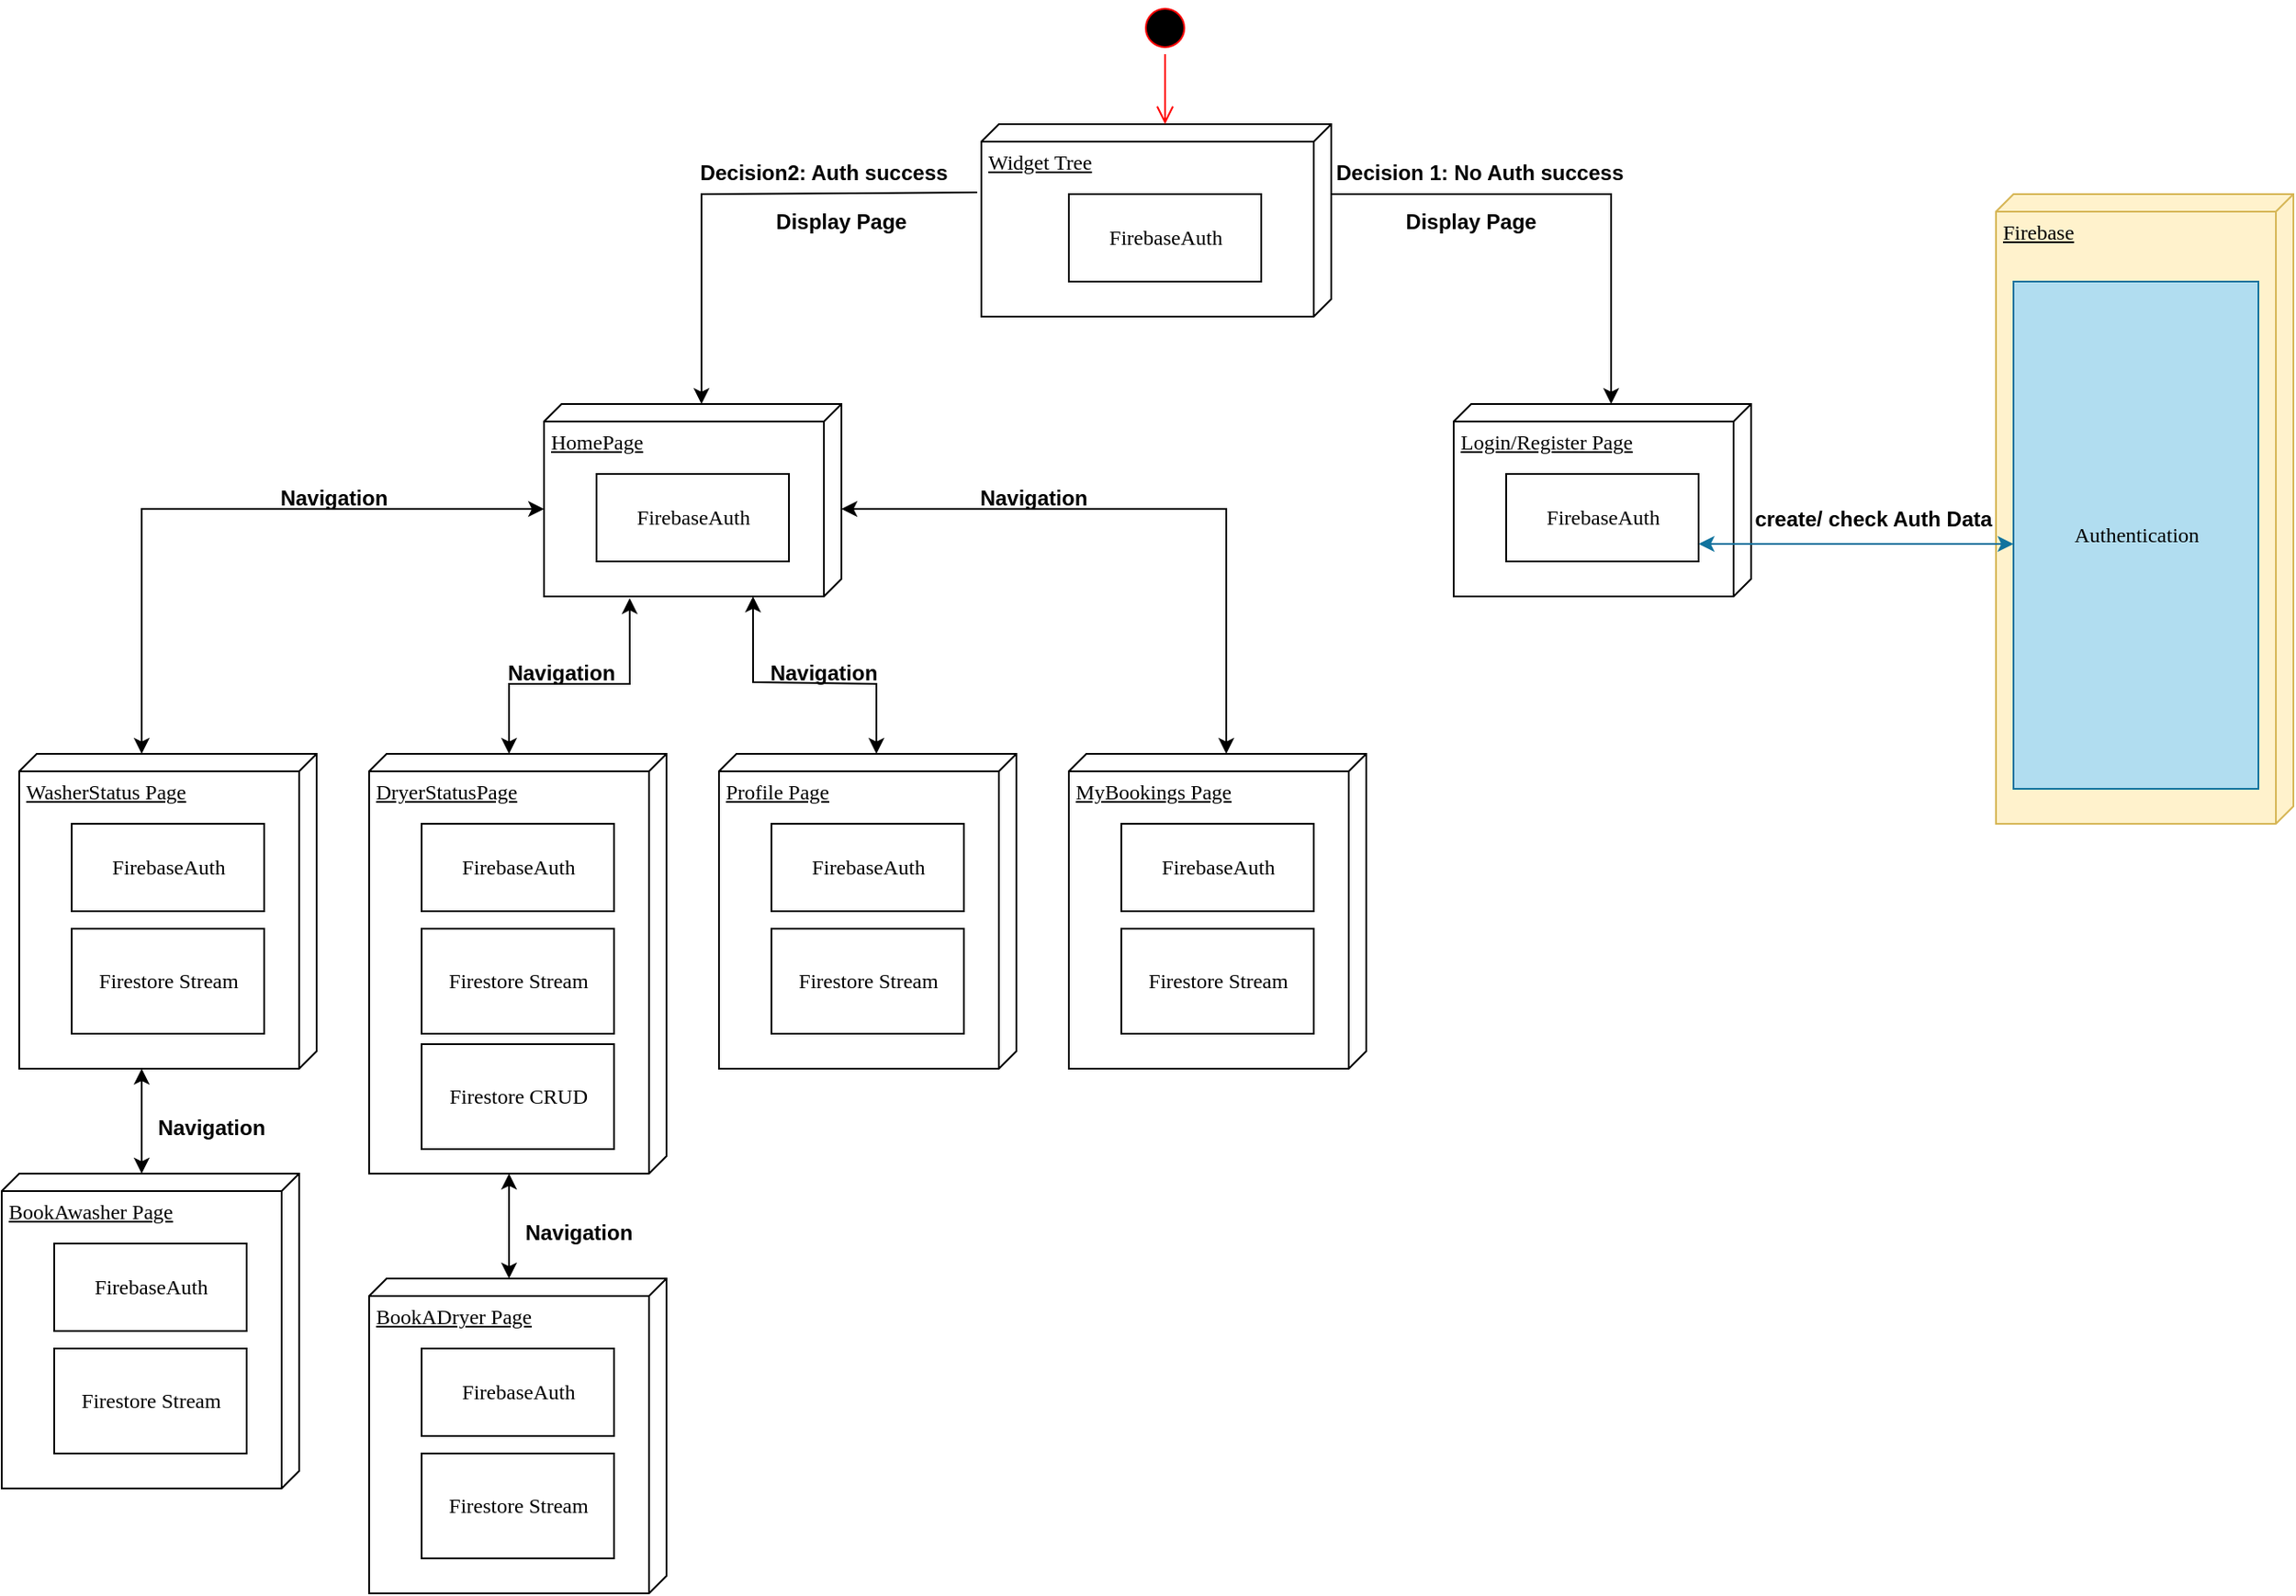 <mxfile version="20.7.4" type="github">
  <diagram name="Page-1" id="5f0bae14-7c28-e335-631c-24af17079c00">
    <mxGraphModel dx="2493" dy="766" grid="1" gridSize="10" guides="1" tooltips="1" connect="1" arrows="1" fold="1" page="1" pageScale="1" pageWidth="1100" pageHeight="850" background="none" math="0" shadow="0">
      <root>
        <mxCell id="0" />
        <mxCell id="1" parent="0" />
        <mxCell id="39150e848f15840c-1" value="Login/Register Page" style="verticalAlign=top;align=left;spacingTop=8;spacingLeft=2;spacingRight=12;shape=cube;size=10;direction=south;fontStyle=4;html=1;rounded=0;shadow=0;comic=0;labelBackgroundColor=none;strokeWidth=1;fontFamily=Verdana;fontSize=12" parent="1" vertex="1">
          <mxGeometry x="550" y="240" width="170" height="110" as="geometry" />
        </mxCell>
        <mxCell id="39150e848f15840c-4" value="FirebaseAuth&lt;br&gt;" style="html=1;rounded=0;shadow=0;comic=0;labelBackgroundColor=none;strokeWidth=1;fontFamily=Verdana;fontSize=12;align=center;" parent="1" vertex="1">
          <mxGeometry x="580" y="280" width="110" height="50" as="geometry" />
        </mxCell>
        <mxCell id="Q51dEumf5WNtY2Y9RzkK-1" value="HomePage" style="verticalAlign=top;align=left;spacingTop=8;spacingLeft=2;spacingRight=12;shape=cube;size=10;direction=south;fontStyle=4;html=1;rounded=0;shadow=0;comic=0;labelBackgroundColor=none;strokeWidth=1;fontFamily=Verdana;fontSize=12" vertex="1" parent="1">
          <mxGeometry x="30" y="240" width="170" height="110" as="geometry" />
        </mxCell>
        <mxCell id="Q51dEumf5WNtY2Y9RzkK-2" value="FirebaseAuth" style="html=1;rounded=0;shadow=0;comic=0;labelBackgroundColor=none;strokeWidth=1;fontFamily=Verdana;fontSize=12;align=center;" vertex="1" parent="1">
          <mxGeometry x="60" y="280" width="110" height="50" as="geometry" />
        </mxCell>
        <mxCell id="Q51dEumf5WNtY2Y9RzkK-3" value="Widget Tree" style="verticalAlign=top;align=left;spacingTop=8;spacingLeft=2;spacingRight=12;shape=cube;size=10;direction=south;fontStyle=4;html=1;rounded=0;shadow=0;comic=0;labelBackgroundColor=none;strokeWidth=1;fontFamily=Verdana;fontSize=12" vertex="1" parent="1">
          <mxGeometry x="280" y="80" width="200" height="110" as="geometry" />
        </mxCell>
        <mxCell id="Q51dEumf5WNtY2Y9RzkK-4" value="FirebaseAuth&lt;br&gt;" style="html=1;rounded=0;shadow=0;comic=0;labelBackgroundColor=none;strokeWidth=1;fontFamily=Verdana;fontSize=12;align=center;" vertex="1" parent="1">
          <mxGeometry x="330" y="120" width="110" height="50" as="geometry" />
        </mxCell>
        <mxCell id="Q51dEumf5WNtY2Y9RzkK-5" value="" style="ellipse;html=1;shape=startState;fillColor=#000000;strokeColor=#ff0000;" vertex="1" parent="1">
          <mxGeometry x="370" y="10" width="30" height="30" as="geometry" />
        </mxCell>
        <mxCell id="Q51dEumf5WNtY2Y9RzkK-6" value="" style="edgeStyle=orthogonalEdgeStyle;html=1;verticalAlign=bottom;endArrow=open;endSize=8;strokeColor=#ff0000;rounded=0;" edge="1" source="Q51dEumf5WNtY2Y9RzkK-5" parent="1">
          <mxGeometry relative="1" as="geometry">
            <mxPoint x="385" y="80" as="targetPoint" />
          </mxGeometry>
        </mxCell>
        <mxCell id="Q51dEumf5WNtY2Y9RzkK-7" value="Firebase" style="verticalAlign=top;align=left;spacingTop=8;spacingLeft=2;spacingRight=12;shape=cube;size=10;direction=south;fontStyle=4;html=1;rounded=0;shadow=0;comic=0;labelBackgroundColor=none;strokeWidth=1;fontFamily=Verdana;fontSize=12;fillColor=#fff2cc;strokeColor=#d6b656;" vertex="1" parent="1">
          <mxGeometry x="860" y="120" width="170" height="360" as="geometry" />
        </mxCell>
        <mxCell id="Q51dEumf5WNtY2Y9RzkK-9" value="Authentication" style="html=1;rounded=0;shadow=0;comic=0;labelBackgroundColor=none;strokeWidth=1;fontFamily=Verdana;fontSize=12;align=center;fillColor=#b1ddf0;strokeColor=#10739e;" vertex="1" parent="1">
          <mxGeometry x="870" y="170" width="140" height="290" as="geometry" />
        </mxCell>
        <mxCell id="Q51dEumf5WNtY2Y9RzkK-10" value="" style="endArrow=classic;html=1;rounded=0;" edge="1" parent="1">
          <mxGeometry width="50" height="50" relative="1" as="geometry">
            <mxPoint x="480" y="120" as="sourcePoint" />
            <mxPoint x="640" y="240" as="targetPoint" />
            <Array as="points">
              <mxPoint x="640" y="120" />
            </Array>
          </mxGeometry>
        </mxCell>
        <mxCell id="Q51dEumf5WNtY2Y9RzkK-13" value="Decision 1: No Auth success" style="text;align=center;fontStyle=1;verticalAlign=middle;spacingLeft=3;spacingRight=3;strokeColor=none;rotatable=0;points=[[0,0.5],[1,0.5]];portConstraint=eastwest;" vertex="1" parent="1">
          <mxGeometry x="490" y="94" width="150" height="26" as="geometry" />
        </mxCell>
        <mxCell id="Q51dEumf5WNtY2Y9RzkK-16" value="" style="endArrow=classic;html=1;rounded=0;exitX=0.355;exitY=1.012;exitDx=0;exitDy=0;exitPerimeter=0;" edge="1" parent="1" source="Q51dEumf5WNtY2Y9RzkK-3">
          <mxGeometry x="-1" y="-261" width="50" height="50" relative="1" as="geometry">
            <mxPoint x="80" y="200" as="sourcePoint" />
            <mxPoint x="120" y="240" as="targetPoint" />
            <Array as="points">
              <mxPoint x="120" y="120" />
            </Array>
            <mxPoint x="-260" y="-240" as="offset" />
          </mxGeometry>
        </mxCell>
        <mxCell id="Q51dEumf5WNtY2Y9RzkK-17" value="Decision2: Auth success" style="text;align=center;fontStyle=1;verticalAlign=middle;spacingLeft=3;spacingRight=3;strokeColor=none;rotatable=0;points=[[0,0.5],[1,0.5]];portConstraint=eastwest;" vertex="1" parent="1">
          <mxGeometry x="120" y="94" width="140" height="26" as="geometry" />
        </mxCell>
        <mxCell id="Q51dEumf5WNtY2Y9RzkK-19" value="" style="endArrow=classic;startArrow=classic;html=1;rounded=0;fillColor=#b1ddf0;strokeColor=#10739e;" edge="1" parent="1">
          <mxGeometry width="50" height="50" relative="1" as="geometry">
            <mxPoint x="690" y="320" as="sourcePoint" />
            <mxPoint x="870" y="320" as="targetPoint" />
          </mxGeometry>
        </mxCell>
        <mxCell id="Q51dEumf5WNtY2Y9RzkK-20" value="create/ check Auth Data" style="text;align=center;fontStyle=1;verticalAlign=middle;spacingLeft=3;spacingRight=3;strokeColor=none;rotatable=0;points=[[0,0.5],[1,0.5]];portConstraint=eastwest;" vertex="1" parent="1">
          <mxGeometry x="730" y="292" width="120" height="26" as="geometry" />
        </mxCell>
        <mxCell id="Q51dEumf5WNtY2Y9RzkK-21" value="Display Page" style="text;align=center;fontStyle=1;verticalAlign=middle;spacingLeft=3;spacingRight=3;strokeColor=none;rotatable=0;points=[[0,0.5],[1,0.5]];portConstraint=eastwest;" vertex="1" parent="1">
          <mxGeometry x="480" y="122" width="160" height="26" as="geometry" />
        </mxCell>
        <mxCell id="Q51dEumf5WNtY2Y9RzkK-22" value="Display Page" style="text;align=center;fontStyle=1;verticalAlign=middle;spacingLeft=3;spacingRight=3;strokeColor=none;rotatable=0;points=[[0,0.5],[1,0.5]];portConstraint=eastwest;" vertex="1" parent="1">
          <mxGeometry x="120" y="122" width="160" height="26" as="geometry" />
        </mxCell>
        <mxCell id="Q51dEumf5WNtY2Y9RzkK-23" value="WasherStatus Page" style="verticalAlign=top;align=left;spacingTop=8;spacingLeft=2;spacingRight=12;shape=cube;size=10;direction=south;fontStyle=4;html=1;rounded=0;shadow=0;comic=0;labelBackgroundColor=none;strokeWidth=1;fontFamily=Verdana;fontSize=12" vertex="1" parent="1">
          <mxGeometry x="-270" y="440" width="170" height="180" as="geometry" />
        </mxCell>
        <mxCell id="Q51dEumf5WNtY2Y9RzkK-24" value="FirebaseAuth" style="html=1;rounded=0;shadow=0;comic=0;labelBackgroundColor=none;strokeWidth=1;fontFamily=Verdana;fontSize=12;align=center;" vertex="1" parent="1">
          <mxGeometry x="-240" y="480" width="110" height="50" as="geometry" />
        </mxCell>
        <mxCell id="Q51dEumf5WNtY2Y9RzkK-25" value="DryerStatusPage" style="verticalAlign=top;align=left;spacingTop=8;spacingLeft=2;spacingRight=12;shape=cube;size=10;direction=south;fontStyle=4;html=1;rounded=0;shadow=0;comic=0;labelBackgroundColor=none;strokeWidth=1;fontFamily=Verdana;fontSize=12" vertex="1" parent="1">
          <mxGeometry x="-70" y="440" width="170" height="240" as="geometry" />
        </mxCell>
        <mxCell id="Q51dEumf5WNtY2Y9RzkK-26" value="FirebaseAuth" style="html=1;rounded=0;shadow=0;comic=0;labelBackgroundColor=none;strokeWidth=1;fontFamily=Verdana;fontSize=12;align=center;" vertex="1" parent="1">
          <mxGeometry x="-40" y="480" width="110" height="50" as="geometry" />
        </mxCell>
        <mxCell id="Q51dEumf5WNtY2Y9RzkK-27" value="Profile Page" style="verticalAlign=top;align=left;spacingTop=8;spacingLeft=2;spacingRight=12;shape=cube;size=10;direction=south;fontStyle=4;html=1;rounded=0;shadow=0;comic=0;labelBackgroundColor=none;strokeWidth=1;fontFamily=Verdana;fontSize=12" vertex="1" parent="1">
          <mxGeometry x="130" y="440" width="170" height="180" as="geometry" />
        </mxCell>
        <mxCell id="Q51dEumf5WNtY2Y9RzkK-28" value="FirebaseAuth" style="html=1;rounded=0;shadow=0;comic=0;labelBackgroundColor=none;strokeWidth=1;fontFamily=Verdana;fontSize=12;align=center;" vertex="1" parent="1">
          <mxGeometry x="160" y="480" width="110" height="50" as="geometry" />
        </mxCell>
        <mxCell id="Q51dEumf5WNtY2Y9RzkK-29" value="MyBookings Page" style="verticalAlign=top;align=left;spacingTop=8;spacingLeft=2;spacingRight=12;shape=cube;size=10;direction=south;fontStyle=4;html=1;rounded=0;shadow=0;comic=0;labelBackgroundColor=none;strokeWidth=1;fontFamily=Verdana;fontSize=12" vertex="1" parent="1">
          <mxGeometry x="330" y="440" width="170" height="180" as="geometry" />
        </mxCell>
        <mxCell id="Q51dEumf5WNtY2Y9RzkK-30" value="FirebaseAuth" style="html=1;rounded=0;shadow=0;comic=0;labelBackgroundColor=none;strokeWidth=1;fontFamily=Verdana;fontSize=12;align=center;" vertex="1" parent="1">
          <mxGeometry x="360" y="480" width="110" height="50" as="geometry" />
        </mxCell>
        <mxCell id="Q51dEumf5WNtY2Y9RzkK-32" value="" style="endArrow=classic;startArrow=classic;html=1;rounded=0;entryX=0;entryY=0;entryDx=60;entryDy=170;entryPerimeter=0;" edge="1" parent="1" target="Q51dEumf5WNtY2Y9RzkK-1">
          <mxGeometry width="50" height="50" relative="1" as="geometry">
            <mxPoint x="-200" y="440" as="sourcePoint" />
            <mxPoint x="-150" y="390" as="targetPoint" />
            <Array as="points">
              <mxPoint x="-200" y="300" />
            </Array>
          </mxGeometry>
        </mxCell>
        <mxCell id="Q51dEumf5WNtY2Y9RzkK-33" value="" style="endArrow=classic;startArrow=classic;html=1;rounded=0;exitX=0;exitY=0;exitDx=0;exitDy=80;exitPerimeter=0;" edge="1" parent="1" source="Q51dEumf5WNtY2Y9RzkK-29">
          <mxGeometry width="50" height="50" relative="1" as="geometry">
            <mxPoint x="490" y="760" as="sourcePoint" />
            <mxPoint x="200" y="300" as="targetPoint" />
            <Array as="points">
              <mxPoint x="420" y="300" />
            </Array>
          </mxGeometry>
        </mxCell>
        <mxCell id="Q51dEumf5WNtY2Y9RzkK-35" value="" style="endArrow=classic;startArrow=classic;html=1;rounded=0;entryX=1.009;entryY=0.712;entryDx=0;entryDy=0;entryPerimeter=0;" edge="1" parent="1" target="Q51dEumf5WNtY2Y9RzkK-1">
          <mxGeometry width="50" height="50" relative="1" as="geometry">
            <mxPoint x="10" y="440" as="sourcePoint" />
            <mxPoint x="10" y="340" as="targetPoint" />
            <Array as="points">
              <mxPoint x="10" y="400" />
              <mxPoint x="79" y="400" />
            </Array>
          </mxGeometry>
        </mxCell>
        <mxCell id="Q51dEumf5WNtY2Y9RzkK-36" value="" style="endArrow=classic;startArrow=classic;html=1;rounded=0;entryX=1.009;entryY=0.712;entryDx=0;entryDy=0;entryPerimeter=0;exitX=0;exitY=0;exitDx=0;exitDy=80;exitPerimeter=0;" edge="1" parent="1" source="Q51dEumf5WNtY2Y9RzkK-27">
          <mxGeometry width="50" height="50" relative="1" as="geometry">
            <mxPoint x="80.5" y="439.01" as="sourcePoint" />
            <mxPoint x="149.46" y="350.0" as="targetPoint" />
            <Array as="points">
              <mxPoint x="220" y="400" />
              <mxPoint x="149.5" y="399.01" />
            </Array>
          </mxGeometry>
        </mxCell>
        <mxCell id="Q51dEumf5WNtY2Y9RzkK-37" value="Navigation" style="text;align=center;fontStyle=1;verticalAlign=middle;spacingLeft=3;spacingRight=3;strokeColor=none;rotatable=0;points=[[0,0.5],[1,0.5]];portConstraint=eastwest;" vertex="1" parent="1">
          <mxGeometry x="-40" y="380" width="160" height="26" as="geometry" />
        </mxCell>
        <mxCell id="Q51dEumf5WNtY2Y9RzkK-38" value="Navigation" style="text;align=center;fontStyle=1;verticalAlign=middle;spacingLeft=3;spacingRight=3;strokeColor=none;rotatable=0;points=[[0,0.5],[1,0.5]];portConstraint=eastwest;" vertex="1" parent="1">
          <mxGeometry x="110" y="380" width="160" height="26" as="geometry" />
        </mxCell>
        <mxCell id="Q51dEumf5WNtY2Y9RzkK-39" value="Navigation" style="text;align=center;fontStyle=1;verticalAlign=middle;spacingLeft=3;spacingRight=3;strokeColor=none;rotatable=0;points=[[0,0.5],[1,0.5]];portConstraint=eastwest;" vertex="1" parent="1">
          <mxGeometry x="-170" y="280" width="160" height="26" as="geometry" />
        </mxCell>
        <mxCell id="Q51dEumf5WNtY2Y9RzkK-40" value="Navigation" style="text;align=center;fontStyle=1;verticalAlign=middle;spacingLeft=3;spacingRight=3;strokeColor=none;rotatable=0;points=[[0,0.5],[1,0.5]];portConstraint=eastwest;" vertex="1" parent="1">
          <mxGeometry x="230" y="280" width="160" height="26" as="geometry" />
        </mxCell>
        <mxCell id="Q51dEumf5WNtY2Y9RzkK-41" value="Firestore Stream&lt;br&gt;" style="html=1;rounded=0;shadow=0;comic=0;labelBackgroundColor=none;strokeWidth=1;fontFamily=Verdana;fontSize=12;align=center;" vertex="1" parent="1">
          <mxGeometry x="360" y="540" width="110" height="60" as="geometry" />
        </mxCell>
        <mxCell id="Q51dEumf5WNtY2Y9RzkK-79" value="Firestore Stream&lt;br&gt;" style="html=1;rounded=0;shadow=0;comic=0;labelBackgroundColor=none;strokeWidth=1;fontFamily=Verdana;fontSize=12;align=center;" vertex="1" parent="1">
          <mxGeometry x="160" y="540" width="110" height="60" as="geometry" />
        </mxCell>
        <mxCell id="Q51dEumf5WNtY2Y9RzkK-80" value="Firestore Stream&lt;br&gt;" style="html=1;rounded=0;shadow=0;comic=0;labelBackgroundColor=none;strokeWidth=1;fontFamily=Verdana;fontSize=12;align=center;" vertex="1" parent="1">
          <mxGeometry x="-40" y="540" width="110" height="60" as="geometry" />
        </mxCell>
        <mxCell id="Q51dEumf5WNtY2Y9RzkK-81" value="Firestore Stream&lt;br&gt;" style="html=1;rounded=0;shadow=0;comic=0;labelBackgroundColor=none;strokeWidth=1;fontFamily=Verdana;fontSize=12;align=center;" vertex="1" parent="1">
          <mxGeometry x="-240" y="540" width="110" height="60" as="geometry" />
        </mxCell>
        <mxCell id="Q51dEumf5WNtY2Y9RzkK-83" value="" style="endArrow=classic;startArrow=classic;html=1;rounded=0;strokeColor=#000000;strokeWidth=1;fontColor=#000000;" edge="1" parent="1">
          <mxGeometry width="50" height="50" relative="1" as="geometry">
            <mxPoint x="-200" y="680" as="sourcePoint" />
            <mxPoint x="-200" y="620" as="targetPoint" />
          </mxGeometry>
        </mxCell>
        <mxCell id="Q51dEumf5WNtY2Y9RzkK-84" value="Navigation" style="text;align=center;fontStyle=1;verticalAlign=middle;spacingLeft=3;spacingRight=3;strokeColor=none;rotatable=0;points=[[0,0.5],[1,0.5]];portConstraint=eastwest;" vertex="1" parent="1">
          <mxGeometry x="-240" y="640" width="160" height="26" as="geometry" />
        </mxCell>
        <mxCell id="Q51dEumf5WNtY2Y9RzkK-85" value="" style="endArrow=classic;startArrow=classic;html=1;rounded=0;strokeColor=#000000;strokeWidth=1;fontColor=#000000;" edge="1" parent="1">
          <mxGeometry width="50" height="50" relative="1" as="geometry">
            <mxPoint x="10" y="740" as="sourcePoint" />
            <mxPoint x="10" y="680" as="targetPoint" />
          </mxGeometry>
        </mxCell>
        <mxCell id="Q51dEumf5WNtY2Y9RzkK-86" value="Navigation" style="text;align=center;fontStyle=1;verticalAlign=middle;spacingLeft=3;spacingRight=3;strokeColor=none;rotatable=0;points=[[0,0.5],[1,0.5]];portConstraint=eastwest;" vertex="1" parent="1">
          <mxGeometry x="-30" y="700" width="160" height="26" as="geometry" />
        </mxCell>
        <mxCell id="Q51dEumf5WNtY2Y9RzkK-91" value="BookAwasher Page" style="verticalAlign=top;align=left;spacingTop=8;spacingLeft=2;spacingRight=12;shape=cube;size=10;direction=south;fontStyle=4;html=1;rounded=0;shadow=0;comic=0;labelBackgroundColor=none;strokeWidth=1;fontFamily=Verdana;fontSize=12" vertex="1" parent="1">
          <mxGeometry x="-280" y="680" width="170" height="180" as="geometry" />
        </mxCell>
        <mxCell id="Q51dEumf5WNtY2Y9RzkK-92" value="FirebaseAuth" style="html=1;rounded=0;shadow=0;comic=0;labelBackgroundColor=none;strokeWidth=1;fontFamily=Verdana;fontSize=12;align=center;" vertex="1" parent="1">
          <mxGeometry x="-250" y="720" width="110" height="50" as="geometry" />
        </mxCell>
        <mxCell id="Q51dEumf5WNtY2Y9RzkK-93" value="Firestore Stream&lt;br&gt;" style="html=1;rounded=0;shadow=0;comic=0;labelBackgroundColor=none;strokeWidth=1;fontFamily=Verdana;fontSize=12;align=center;" vertex="1" parent="1">
          <mxGeometry x="-250" y="780" width="110" height="60" as="geometry" />
        </mxCell>
        <mxCell id="Q51dEumf5WNtY2Y9RzkK-94" value="BookADryer Page" style="verticalAlign=top;align=left;spacingTop=8;spacingLeft=2;spacingRight=12;shape=cube;size=10;direction=south;fontStyle=4;html=1;rounded=0;shadow=0;comic=0;labelBackgroundColor=none;strokeWidth=1;fontFamily=Verdana;fontSize=12" vertex="1" parent="1">
          <mxGeometry x="-70" y="740" width="170" height="180" as="geometry" />
        </mxCell>
        <mxCell id="Q51dEumf5WNtY2Y9RzkK-95" value="FirebaseAuth" style="html=1;rounded=0;shadow=0;comic=0;labelBackgroundColor=none;strokeWidth=1;fontFamily=Verdana;fontSize=12;align=center;" vertex="1" parent="1">
          <mxGeometry x="-40" y="780" width="110" height="50" as="geometry" />
        </mxCell>
        <mxCell id="Q51dEumf5WNtY2Y9RzkK-96" value="Firestore Stream&lt;br&gt;" style="html=1;rounded=0;shadow=0;comic=0;labelBackgroundColor=none;strokeWidth=1;fontFamily=Verdana;fontSize=12;align=center;" vertex="1" parent="1">
          <mxGeometry x="-40" y="840" width="110" height="60" as="geometry" />
        </mxCell>
        <mxCell id="Q51dEumf5WNtY2Y9RzkK-97" value="Firestore CRUD" style="html=1;rounded=0;shadow=0;comic=0;labelBackgroundColor=none;strokeWidth=1;fontFamily=Verdana;fontSize=12;align=center;" vertex="1" parent="1">
          <mxGeometry x="-40" y="606" width="110" height="60" as="geometry" />
        </mxCell>
      </root>
    </mxGraphModel>
  </diagram>
</mxfile>
